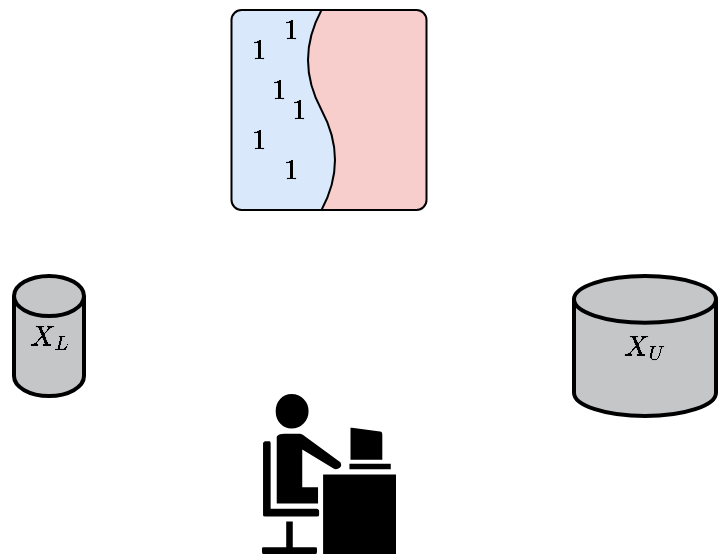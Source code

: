 <mxfile version="24.7.6">
  <diagram name="Page-1" id="9KtswiF1WxbNuCBvQSI7">
    <mxGraphModel dx="854" dy="494" grid="1" gridSize="10" guides="1" tooltips="1" connect="1" arrows="1" fold="1" page="1" pageScale="1" pageWidth="75" pageHeight="85" math="1" shadow="0">
      <root>
        <mxCell id="0" />
        <mxCell id="1" parent="0" />
        <mxCell id="A6JmzJu9t_XA9SC4_fQP-3" value="" style="shape=mxgraph.cisco.people.androgenous_person;html=1;pointerEvents=1;dashed=0;fillColor=#000000;strokeColor=#ffffff;strokeWidth=2;verticalLabelPosition=bottom;verticalAlign=top;align=center;outlineConnect=0;" vertex="1" parent="1">
          <mxGeometry x="-37" y="43" width="69" height="82" as="geometry" />
        </mxCell>
        <mxCell id="A6JmzJu9t_XA9SC4_fQP-7" value="$$X_L$$" style="strokeWidth=2;html=1;shape=mxgraph.flowchart.database;whiteSpace=wrap;fillColor=#C4C6C8;" vertex="1" parent="1">
          <mxGeometry x="-160" y="-15" width="35" height="60" as="geometry" />
        </mxCell>
        <mxCell id="A6JmzJu9t_XA9SC4_fQP-8" value="$$X_U$$" style="strokeWidth=2;html=1;shape=mxgraph.flowchart.database;whiteSpace=wrap;fillColor=#C4C6C8;" vertex="1" parent="1">
          <mxGeometry x="120" y="-15" width="71" height="70" as="geometry" />
        </mxCell>
        <mxCell id="A6JmzJu9t_XA9SC4_fQP-19" value="" style="strokeWidth=1;html=1;shape=mxgraph.flowchart.document2;whiteSpace=wrap;size=0.25;rotation=-90;fillColor=#dae8fc;strokeColor=#000000;" vertex="1" parent="1">
          <mxGeometry x="-71.25" y="-128" width="100" height="60" as="geometry" />
        </mxCell>
        <mxCell id="A6JmzJu9t_XA9SC4_fQP-20" value="" style="strokeWidth=1;html=1;shape=mxgraph.flowchart.document2;whiteSpace=wrap;size=0.25;rotation=90;fillColor=#f8cecc;strokeColor=#000000;" vertex="1" parent="1">
          <mxGeometry x="-33.75" y="-128" width="100" height="60" as="geometry" />
        </mxCell>
        <mxCell id="A6JmzJu9t_XA9SC4_fQP-21" value="$$1$$" style="text;html=1;align=center;verticalAlign=middle;whiteSpace=wrap;rounded=0;" vertex="1" parent="1">
          <mxGeometry x="-47" y="-143" width="20" height="30" as="geometry" />
        </mxCell>
        <mxCell id="A6JmzJu9t_XA9SC4_fQP-22" value="$$1$$" style="text;html=1;align=center;verticalAlign=middle;whiteSpace=wrap;rounded=0;" vertex="1" parent="1">
          <mxGeometry x="-37" y="-123" width="20" height="30" as="geometry" />
        </mxCell>
        <mxCell id="A6JmzJu9t_XA9SC4_fQP-23" value="$$1$$" style="text;html=1;align=center;verticalAlign=middle;whiteSpace=wrap;rounded=0;" vertex="1" parent="1">
          <mxGeometry x="-27" y="-113" width="20" height="30" as="geometry" />
        </mxCell>
        <mxCell id="A6JmzJu9t_XA9SC4_fQP-24" value="$$1$$" style="text;html=1;align=center;verticalAlign=middle;whiteSpace=wrap;rounded=0;" vertex="1" parent="1">
          <mxGeometry x="-47" y="-98" width="20" height="30" as="geometry" />
        </mxCell>
        <mxCell id="A6JmzJu9t_XA9SC4_fQP-25" value="$$1$$" style="text;html=1;align=center;verticalAlign=middle;whiteSpace=wrap;rounded=0;" vertex="1" parent="1">
          <mxGeometry x="-31.25" y="-153" width="20" height="30" as="geometry" />
        </mxCell>
        <mxCell id="A6JmzJu9t_XA9SC4_fQP-26" value="$$1$$" style="text;html=1;align=center;verticalAlign=middle;whiteSpace=wrap;rounded=0;" vertex="1" parent="1">
          <mxGeometry x="-31.25" y="-83" width="20" height="30" as="geometry" />
        </mxCell>
      </root>
    </mxGraphModel>
  </diagram>
</mxfile>
